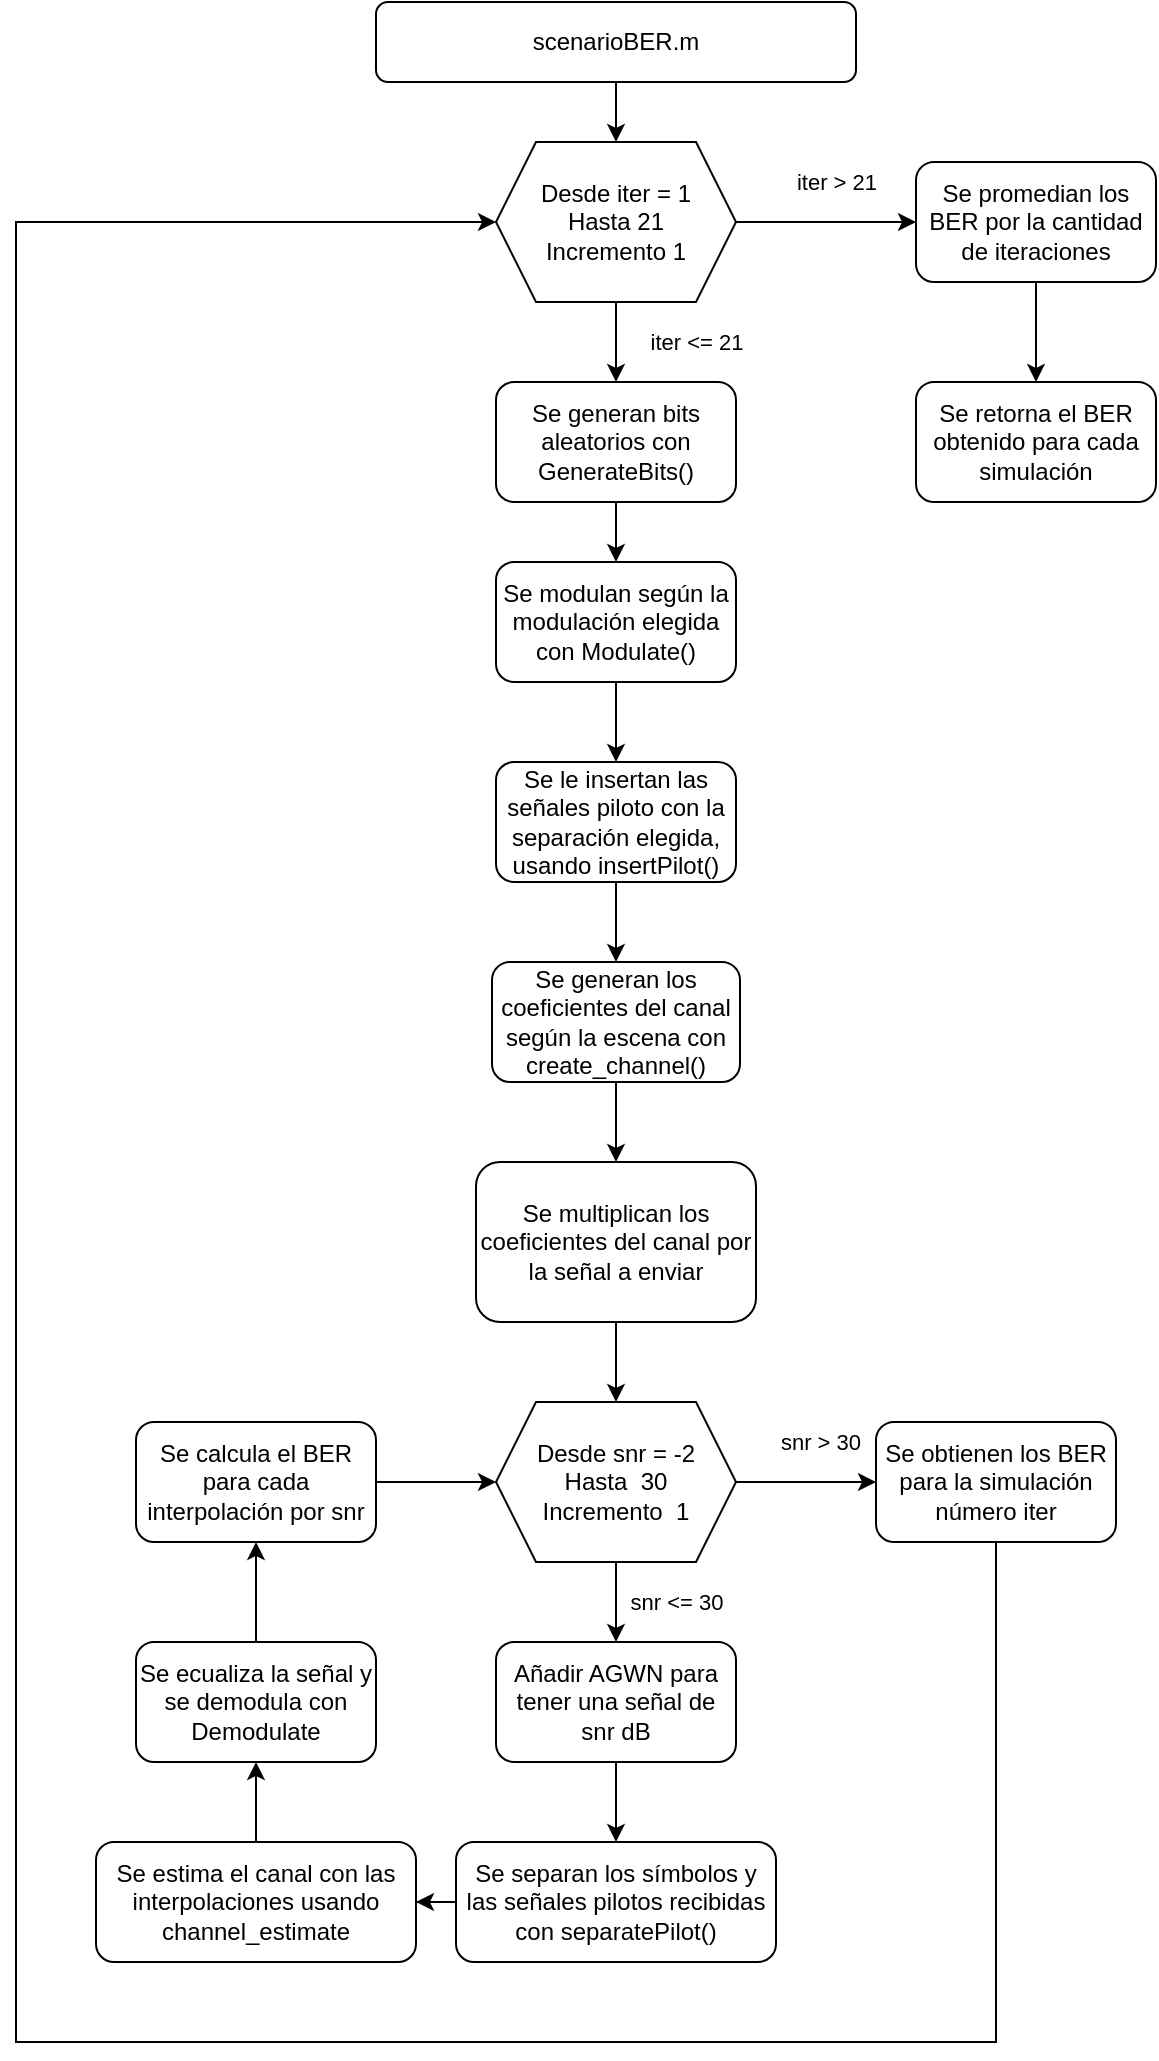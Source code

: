 <mxfile version="21.5.0" type="device">
  <diagram id="C5RBs43oDa-KdzZeNtuy" name="Page-1">
    <mxGraphModel dx="525" dy="275" grid="1" gridSize="10" guides="1" tooltips="1" connect="1" arrows="1" fold="1" page="1" pageScale="1" pageWidth="827" pageHeight="1169" math="0" shadow="0">
      <root>
        <mxCell id="WIyWlLk6GJQsqaUBKTNV-0" />
        <mxCell id="WIyWlLk6GJQsqaUBKTNV-1" parent="WIyWlLk6GJQsqaUBKTNV-0" />
        <mxCell id="MNfvOwnNZIM0DjfTxmPu-37" value="" style="edgeStyle=orthogonalEdgeStyle;rounded=0;orthogonalLoop=1;jettySize=auto;html=1;" edge="1" parent="WIyWlLk6GJQsqaUBKTNV-1" source="WIyWlLk6GJQsqaUBKTNV-3" target="MNfvOwnNZIM0DjfTxmPu-27">
          <mxGeometry relative="1" as="geometry" />
        </mxCell>
        <mxCell id="WIyWlLk6GJQsqaUBKTNV-3" value="scenarioBER.m" style="rounded=1;whiteSpace=wrap;html=1;fontSize=12;glass=0;strokeWidth=1;shadow=0;" parent="WIyWlLk6GJQsqaUBKTNV-1" vertex="1">
          <mxGeometry x="280" width="240" height="40" as="geometry" />
        </mxCell>
        <mxCell id="MNfvOwnNZIM0DjfTxmPu-3" value="" style="edgeStyle=orthogonalEdgeStyle;rounded=0;orthogonalLoop=1;jettySize=auto;html=1;" edge="1" parent="WIyWlLk6GJQsqaUBKTNV-1" source="MNfvOwnNZIM0DjfTxmPu-0" target="MNfvOwnNZIM0DjfTxmPu-2">
          <mxGeometry relative="1" as="geometry" />
        </mxCell>
        <mxCell id="MNfvOwnNZIM0DjfTxmPu-0" value="Se generan bits aleatorios con GenerateBits()" style="rounded=1;whiteSpace=wrap;html=1;" vertex="1" parent="WIyWlLk6GJQsqaUBKTNV-1">
          <mxGeometry x="340" y="190" width="120" height="60" as="geometry" />
        </mxCell>
        <mxCell id="MNfvOwnNZIM0DjfTxmPu-5" value="" style="edgeStyle=orthogonalEdgeStyle;rounded=0;orthogonalLoop=1;jettySize=auto;html=1;" edge="1" parent="WIyWlLk6GJQsqaUBKTNV-1" source="MNfvOwnNZIM0DjfTxmPu-2" target="MNfvOwnNZIM0DjfTxmPu-4">
          <mxGeometry relative="1" as="geometry" />
        </mxCell>
        <mxCell id="MNfvOwnNZIM0DjfTxmPu-2" value="Se modulan según la modulación elegida con Modulate()" style="rounded=1;whiteSpace=wrap;html=1;" vertex="1" parent="WIyWlLk6GJQsqaUBKTNV-1">
          <mxGeometry x="340" y="280" width="120" height="60" as="geometry" />
        </mxCell>
        <mxCell id="MNfvOwnNZIM0DjfTxmPu-7" value="" style="edgeStyle=orthogonalEdgeStyle;rounded=0;orthogonalLoop=1;jettySize=auto;html=1;" edge="1" parent="WIyWlLk6GJQsqaUBKTNV-1" source="MNfvOwnNZIM0DjfTxmPu-4" target="MNfvOwnNZIM0DjfTxmPu-6">
          <mxGeometry relative="1" as="geometry" />
        </mxCell>
        <mxCell id="MNfvOwnNZIM0DjfTxmPu-4" value="Se le insertan las señales piloto con la separación elegida, usando insertPilot()" style="rounded=1;whiteSpace=wrap;html=1;" vertex="1" parent="WIyWlLk6GJQsqaUBKTNV-1">
          <mxGeometry x="340" y="380" width="120" height="60" as="geometry" />
        </mxCell>
        <mxCell id="MNfvOwnNZIM0DjfTxmPu-9" value="" style="edgeStyle=orthogonalEdgeStyle;rounded=0;orthogonalLoop=1;jettySize=auto;html=1;" edge="1" parent="WIyWlLk6GJQsqaUBKTNV-1" source="MNfvOwnNZIM0DjfTxmPu-6" target="MNfvOwnNZIM0DjfTxmPu-8">
          <mxGeometry relative="1" as="geometry" />
        </mxCell>
        <mxCell id="MNfvOwnNZIM0DjfTxmPu-6" value="Se generan los coeficientes del canal según la escena con create_channel()" style="rounded=1;whiteSpace=wrap;html=1;" vertex="1" parent="WIyWlLk6GJQsqaUBKTNV-1">
          <mxGeometry x="338" y="480" width="124" height="60" as="geometry" />
        </mxCell>
        <mxCell id="MNfvOwnNZIM0DjfTxmPu-11" value="" style="edgeStyle=orthogonalEdgeStyle;rounded=0;orthogonalLoop=1;jettySize=auto;html=1;" edge="1" parent="WIyWlLk6GJQsqaUBKTNV-1" source="MNfvOwnNZIM0DjfTxmPu-8" target="MNfvOwnNZIM0DjfTxmPu-10">
          <mxGeometry relative="1" as="geometry" />
        </mxCell>
        <mxCell id="MNfvOwnNZIM0DjfTxmPu-8" value="Se multiplican los coeficientes del canal por la señal a enviar" style="rounded=1;whiteSpace=wrap;html=1;" vertex="1" parent="WIyWlLk6GJQsqaUBKTNV-1">
          <mxGeometry x="330" y="580" width="140" height="80" as="geometry" />
        </mxCell>
        <mxCell id="MNfvOwnNZIM0DjfTxmPu-14" value="snr &amp;lt;= 30" style="edgeStyle=orthogonalEdgeStyle;rounded=0;orthogonalLoop=1;jettySize=auto;html=1;" edge="1" parent="WIyWlLk6GJQsqaUBKTNV-1" source="MNfvOwnNZIM0DjfTxmPu-10" target="MNfvOwnNZIM0DjfTxmPu-13">
          <mxGeometry y="30" relative="1" as="geometry">
            <mxPoint as="offset" />
          </mxGeometry>
        </mxCell>
        <mxCell id="MNfvOwnNZIM0DjfTxmPu-31" value="snr &amp;gt; 30" style="edgeStyle=orthogonalEdgeStyle;rounded=0;orthogonalLoop=1;jettySize=auto;html=1;" edge="1" parent="WIyWlLk6GJQsqaUBKTNV-1" source="MNfvOwnNZIM0DjfTxmPu-10" target="MNfvOwnNZIM0DjfTxmPu-30">
          <mxGeometry x="0.2" y="20" relative="1" as="geometry">
            <mxPoint as="offset" />
          </mxGeometry>
        </mxCell>
        <mxCell id="MNfvOwnNZIM0DjfTxmPu-10" value="Desde snr = -2&lt;br&gt;Hasta&amp;nbsp; 30&lt;br&gt;Incremento&amp;nbsp; 1" style="shape=hexagon;perimeter=hexagonPerimeter2;whiteSpace=wrap;html=1;fixedSize=1;" vertex="1" parent="WIyWlLk6GJQsqaUBKTNV-1">
          <mxGeometry x="340" y="700" width="120" height="80" as="geometry" />
        </mxCell>
        <mxCell id="MNfvOwnNZIM0DjfTxmPu-16" value="" style="edgeStyle=orthogonalEdgeStyle;rounded=0;orthogonalLoop=1;jettySize=auto;html=1;" edge="1" parent="WIyWlLk6GJQsqaUBKTNV-1" source="MNfvOwnNZIM0DjfTxmPu-13" target="MNfvOwnNZIM0DjfTxmPu-15">
          <mxGeometry relative="1" as="geometry" />
        </mxCell>
        <mxCell id="MNfvOwnNZIM0DjfTxmPu-13" value="Añadir AGWN para tener una señal de snr dB" style="rounded=1;whiteSpace=wrap;html=1;" vertex="1" parent="WIyWlLk6GJQsqaUBKTNV-1">
          <mxGeometry x="340" y="820" width="120" height="60" as="geometry" />
        </mxCell>
        <mxCell id="MNfvOwnNZIM0DjfTxmPu-18" value="" style="edgeStyle=orthogonalEdgeStyle;rounded=0;orthogonalLoop=1;jettySize=auto;html=1;" edge="1" parent="WIyWlLk6GJQsqaUBKTNV-1" source="MNfvOwnNZIM0DjfTxmPu-15" target="MNfvOwnNZIM0DjfTxmPu-17">
          <mxGeometry relative="1" as="geometry" />
        </mxCell>
        <mxCell id="MNfvOwnNZIM0DjfTxmPu-15" value="Se separan los símbolos y las señales pilotos recibidas con separatePilot()" style="rounded=1;whiteSpace=wrap;html=1;" vertex="1" parent="WIyWlLk6GJQsqaUBKTNV-1">
          <mxGeometry x="320" y="920" width="160" height="60" as="geometry" />
        </mxCell>
        <mxCell id="MNfvOwnNZIM0DjfTxmPu-20" value="" style="edgeStyle=orthogonalEdgeStyle;rounded=0;orthogonalLoop=1;jettySize=auto;html=1;" edge="1" parent="WIyWlLk6GJQsqaUBKTNV-1" source="MNfvOwnNZIM0DjfTxmPu-17" target="MNfvOwnNZIM0DjfTxmPu-19">
          <mxGeometry relative="1" as="geometry" />
        </mxCell>
        <mxCell id="MNfvOwnNZIM0DjfTxmPu-17" value="Se estima el canal con las interpolaciones usando channel_estimate" style="rounded=1;whiteSpace=wrap;html=1;" vertex="1" parent="WIyWlLk6GJQsqaUBKTNV-1">
          <mxGeometry x="140" y="920" width="160" height="60" as="geometry" />
        </mxCell>
        <mxCell id="MNfvOwnNZIM0DjfTxmPu-22" value="" style="edgeStyle=orthogonalEdgeStyle;rounded=0;orthogonalLoop=1;jettySize=auto;html=1;" edge="1" parent="WIyWlLk6GJQsqaUBKTNV-1" source="MNfvOwnNZIM0DjfTxmPu-19" target="MNfvOwnNZIM0DjfTxmPu-21">
          <mxGeometry relative="1" as="geometry" />
        </mxCell>
        <mxCell id="MNfvOwnNZIM0DjfTxmPu-19" value="Se ecualiza la señal y se demodula con Demodulate" style="rounded=1;whiteSpace=wrap;html=1;" vertex="1" parent="WIyWlLk6GJQsqaUBKTNV-1">
          <mxGeometry x="160" y="820" width="120" height="60" as="geometry" />
        </mxCell>
        <mxCell id="MNfvOwnNZIM0DjfTxmPu-29" value="" style="edgeStyle=orthogonalEdgeStyle;rounded=0;orthogonalLoop=1;jettySize=auto;html=1;" edge="1" parent="WIyWlLk6GJQsqaUBKTNV-1" source="MNfvOwnNZIM0DjfTxmPu-21" target="MNfvOwnNZIM0DjfTxmPu-10">
          <mxGeometry relative="1" as="geometry" />
        </mxCell>
        <mxCell id="MNfvOwnNZIM0DjfTxmPu-21" value="Se calcula el BER para cada interpolación por snr" style="rounded=1;whiteSpace=wrap;html=1;" vertex="1" parent="WIyWlLk6GJQsqaUBKTNV-1">
          <mxGeometry x="160" y="710" width="120" height="60" as="geometry" />
        </mxCell>
        <mxCell id="MNfvOwnNZIM0DjfTxmPu-28" value="iter &amp;lt;= 21" style="edgeStyle=orthogonalEdgeStyle;rounded=0;orthogonalLoop=1;jettySize=auto;html=1;" edge="1" parent="WIyWlLk6GJQsqaUBKTNV-1" source="MNfvOwnNZIM0DjfTxmPu-27" target="MNfvOwnNZIM0DjfTxmPu-0">
          <mxGeometry y="40" relative="1" as="geometry">
            <mxPoint as="offset" />
          </mxGeometry>
        </mxCell>
        <mxCell id="MNfvOwnNZIM0DjfTxmPu-34" value="iter &amp;gt; 21" style="edgeStyle=orthogonalEdgeStyle;rounded=0;orthogonalLoop=1;jettySize=auto;html=1;" edge="1" parent="WIyWlLk6GJQsqaUBKTNV-1" source="MNfvOwnNZIM0DjfTxmPu-27" target="MNfvOwnNZIM0DjfTxmPu-33">
          <mxGeometry x="0.111" y="20" relative="1" as="geometry">
            <mxPoint as="offset" />
          </mxGeometry>
        </mxCell>
        <mxCell id="MNfvOwnNZIM0DjfTxmPu-27" value="Desde iter = 1&lt;br&gt;Hasta 21&lt;br&gt;Incremento 1" style="shape=hexagon;perimeter=hexagonPerimeter2;whiteSpace=wrap;html=1;fixedSize=1;" vertex="1" parent="WIyWlLk6GJQsqaUBKTNV-1">
          <mxGeometry x="340" y="70" width="120" height="80" as="geometry" />
        </mxCell>
        <mxCell id="MNfvOwnNZIM0DjfTxmPu-32" style="edgeStyle=orthogonalEdgeStyle;rounded=0;orthogonalLoop=1;jettySize=auto;html=1;" edge="1" parent="WIyWlLk6GJQsqaUBKTNV-1">
          <mxGeometry relative="1" as="geometry">
            <mxPoint x="590.0" y="770" as="sourcePoint" />
            <mxPoint x="340" y="110" as="targetPoint" />
            <Array as="points">
              <mxPoint x="590" y="1020" />
              <mxPoint x="100" y="1020" />
              <mxPoint x="100" y="110" />
            </Array>
          </mxGeometry>
        </mxCell>
        <mxCell id="MNfvOwnNZIM0DjfTxmPu-30" value="Se obtienen los BER para la simulación número iter" style="rounded=1;whiteSpace=wrap;html=1;" vertex="1" parent="WIyWlLk6GJQsqaUBKTNV-1">
          <mxGeometry x="530" y="710" width="120" height="60" as="geometry" />
        </mxCell>
        <mxCell id="MNfvOwnNZIM0DjfTxmPu-36" value="" style="edgeStyle=orthogonalEdgeStyle;rounded=0;orthogonalLoop=1;jettySize=auto;html=1;" edge="1" parent="WIyWlLk6GJQsqaUBKTNV-1" source="MNfvOwnNZIM0DjfTxmPu-33" target="MNfvOwnNZIM0DjfTxmPu-35">
          <mxGeometry relative="1" as="geometry" />
        </mxCell>
        <mxCell id="MNfvOwnNZIM0DjfTxmPu-33" value="Se promedian los BER por la cantidad de iteraciones" style="rounded=1;whiteSpace=wrap;html=1;" vertex="1" parent="WIyWlLk6GJQsqaUBKTNV-1">
          <mxGeometry x="550" y="80" width="120" height="60" as="geometry" />
        </mxCell>
        <mxCell id="MNfvOwnNZIM0DjfTxmPu-35" value="Se retorna el BER obtenido para cada simulación" style="rounded=1;whiteSpace=wrap;html=1;" vertex="1" parent="WIyWlLk6GJQsqaUBKTNV-1">
          <mxGeometry x="550" y="190" width="120" height="60" as="geometry" />
        </mxCell>
      </root>
    </mxGraphModel>
  </diagram>
</mxfile>
